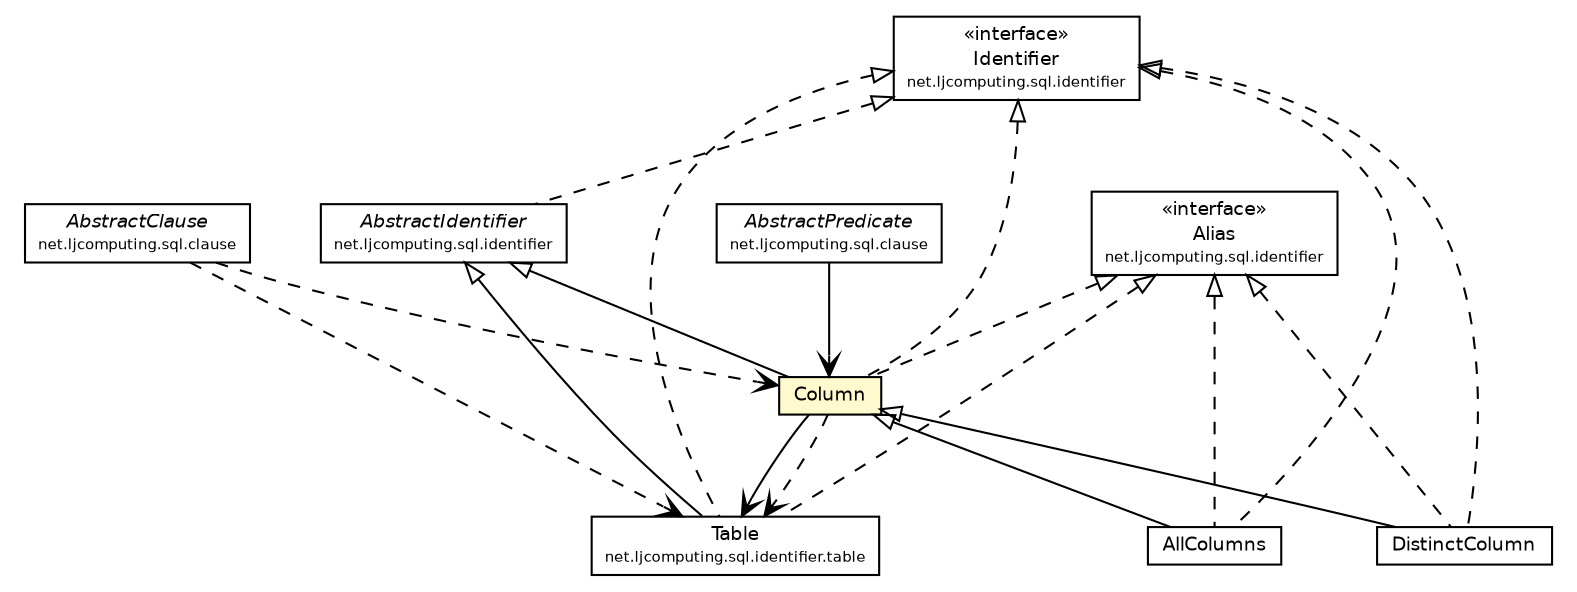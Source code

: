 #!/usr/local/bin/dot
#
# Class diagram 
# Generated by UMLGraph version R5_6 (http://www.umlgraph.org/)
#

digraph G {
	edge [fontname="Helvetica",fontsize=10,labelfontname="Helvetica",labelfontsize=10];
	node [fontname="Helvetica",fontsize=10,shape=plaintext];
	nodesep=0.25;
	ranksep=0.5;
	// net.ljcomputing.sql.clause.AbstractPredicate
	c528 [label=<<table title="net.ljcomputing.sql.clause.AbstractPredicate" border="0" cellborder="1" cellspacing="0" cellpadding="2" port="p" href="../../clause/AbstractPredicate.html">
		<tr><td><table border="0" cellspacing="0" cellpadding="1">
<tr><td align="center" balign="center"><font face="Helvetica-Oblique"> AbstractPredicate </font></td></tr>
<tr><td align="center" balign="center"><font point-size="7.0"> net.ljcomputing.sql.clause </font></td></tr>
		</table></td></tr>
		</table>>, URL="../../clause/AbstractPredicate.html", fontname="Helvetica", fontcolor="black", fontsize=9.0];
	// net.ljcomputing.sql.clause.AbstractClause
	c529 [label=<<table title="net.ljcomputing.sql.clause.AbstractClause" border="0" cellborder="1" cellspacing="0" cellpadding="2" port="p" href="../../clause/AbstractClause.html">
		<tr><td><table border="0" cellspacing="0" cellpadding="1">
<tr><td align="center" balign="center"><font face="Helvetica-Oblique"> AbstractClause </font></td></tr>
<tr><td align="center" balign="center"><font point-size="7.0"> net.ljcomputing.sql.clause </font></td></tr>
		</table></td></tr>
		</table>>, URL="../../clause/AbstractClause.html", fontname="Helvetica", fontcolor="black", fontsize=9.0];
	// net.ljcomputing.sql.identifier.table.Table
	c546 [label=<<table title="net.ljcomputing.sql.identifier.table.Table" border="0" cellborder="1" cellspacing="0" cellpadding="2" port="p" href="../table/Table.html">
		<tr><td><table border="0" cellspacing="0" cellpadding="1">
<tr><td align="center" balign="center"> Table </td></tr>
<tr><td align="center" balign="center"><font point-size="7.0"> net.ljcomputing.sql.identifier.table </font></td></tr>
		</table></td></tr>
		</table>>, URL="../table/Table.html", fontname="Helvetica", fontcolor="black", fontsize=9.0];
	// net.ljcomputing.sql.identifier.AbstractIdentifier
	c547 [label=<<table title="net.ljcomputing.sql.identifier.AbstractIdentifier" border="0" cellborder="1" cellspacing="0" cellpadding="2" port="p" href="../AbstractIdentifier.html">
		<tr><td><table border="0" cellspacing="0" cellpadding="1">
<tr><td align="center" balign="center"><font face="Helvetica-Oblique"> AbstractIdentifier </font></td></tr>
<tr><td align="center" balign="center"><font point-size="7.0"> net.ljcomputing.sql.identifier </font></td></tr>
		</table></td></tr>
		</table>>, URL="../AbstractIdentifier.html", fontname="Helvetica", fontcolor="black", fontsize=9.0];
	// net.ljcomputing.sql.identifier.Identifier
	c548 [label=<<table title="net.ljcomputing.sql.identifier.Identifier" border="0" cellborder="1" cellspacing="0" cellpadding="2" port="p" href="../Identifier.html">
		<tr><td><table border="0" cellspacing="0" cellpadding="1">
<tr><td align="center" balign="center"> &#171;interface&#187; </td></tr>
<tr><td align="center" balign="center"> Identifier </td></tr>
<tr><td align="center" balign="center"><font point-size="7.0"> net.ljcomputing.sql.identifier </font></td></tr>
		</table></td></tr>
		</table>>, URL="../Identifier.html", fontname="Helvetica", fontcolor="black", fontsize=9.0];
	// net.ljcomputing.sql.identifier.Alias
	c549 [label=<<table title="net.ljcomputing.sql.identifier.Alias" border="0" cellborder="1" cellspacing="0" cellpadding="2" port="p" href="../Alias.html">
		<tr><td><table border="0" cellspacing="0" cellpadding="1">
<tr><td align="center" balign="center"> &#171;interface&#187; </td></tr>
<tr><td align="center" balign="center"> Alias </td></tr>
<tr><td align="center" balign="center"><font point-size="7.0"> net.ljcomputing.sql.identifier </font></td></tr>
		</table></td></tr>
		</table>>, URL="../Alias.html", fontname="Helvetica", fontcolor="black", fontsize=9.0];
	// net.ljcomputing.sql.identifier.column.AllColumns
	c550 [label=<<table title="net.ljcomputing.sql.identifier.column.AllColumns" border="0" cellborder="1" cellspacing="0" cellpadding="2" port="p" href="./AllColumns.html">
		<tr><td><table border="0" cellspacing="0" cellpadding="1">
<tr><td align="center" balign="center"> AllColumns </td></tr>
		</table></td></tr>
		</table>>, URL="./AllColumns.html", fontname="Helvetica", fontcolor="black", fontsize=9.0];
	// net.ljcomputing.sql.identifier.column.Column
	c551 [label=<<table title="net.ljcomputing.sql.identifier.column.Column" border="0" cellborder="1" cellspacing="0" cellpadding="2" port="p" bgcolor="lemonChiffon" href="./Column.html">
		<tr><td><table border="0" cellspacing="0" cellpadding="1">
<tr><td align="center" balign="center"> Column </td></tr>
		</table></td></tr>
		</table>>, URL="./Column.html", fontname="Helvetica", fontcolor="black", fontsize=9.0];
	// net.ljcomputing.sql.identifier.column.DistinctColumn
	c552 [label=<<table title="net.ljcomputing.sql.identifier.column.DistinctColumn" border="0" cellborder="1" cellspacing="0" cellpadding="2" port="p" href="./DistinctColumn.html">
		<tr><td><table border="0" cellspacing="0" cellpadding="1">
<tr><td align="center" balign="center"> DistinctColumn </td></tr>
		</table></td></tr>
		</table>>, URL="./DistinctColumn.html", fontname="Helvetica", fontcolor="black", fontsize=9.0];
	//net.ljcomputing.sql.identifier.table.Table extends net.ljcomputing.sql.identifier.AbstractIdentifier
	c547:p -> c546:p [dir=back,arrowtail=empty];
	//net.ljcomputing.sql.identifier.table.Table implements net.ljcomputing.sql.identifier.Identifier
	c548:p -> c546:p [dir=back,arrowtail=empty,style=dashed];
	//net.ljcomputing.sql.identifier.table.Table implements net.ljcomputing.sql.identifier.Alias
	c549:p -> c546:p [dir=back,arrowtail=empty,style=dashed];
	//net.ljcomputing.sql.identifier.AbstractIdentifier implements net.ljcomputing.sql.identifier.Identifier
	c548:p -> c547:p [dir=back,arrowtail=empty,style=dashed];
	//net.ljcomputing.sql.identifier.column.AllColumns extends net.ljcomputing.sql.identifier.column.Column
	c551:p -> c550:p [dir=back,arrowtail=empty];
	//net.ljcomputing.sql.identifier.column.AllColumns implements net.ljcomputing.sql.identifier.Identifier
	c548:p -> c550:p [dir=back,arrowtail=empty,style=dashed];
	//net.ljcomputing.sql.identifier.column.AllColumns implements net.ljcomputing.sql.identifier.Alias
	c549:p -> c550:p [dir=back,arrowtail=empty,style=dashed];
	//net.ljcomputing.sql.identifier.column.Column extends net.ljcomputing.sql.identifier.AbstractIdentifier
	c547:p -> c551:p [dir=back,arrowtail=empty];
	//net.ljcomputing.sql.identifier.column.Column implements net.ljcomputing.sql.identifier.Identifier
	c548:p -> c551:p [dir=back,arrowtail=empty,style=dashed];
	//net.ljcomputing.sql.identifier.column.Column implements net.ljcomputing.sql.identifier.Alias
	c549:p -> c551:p [dir=back,arrowtail=empty,style=dashed];
	//net.ljcomputing.sql.identifier.column.DistinctColumn extends net.ljcomputing.sql.identifier.column.Column
	c551:p -> c552:p [dir=back,arrowtail=empty];
	//net.ljcomputing.sql.identifier.column.DistinctColumn implements net.ljcomputing.sql.identifier.Identifier
	c548:p -> c552:p [dir=back,arrowtail=empty,style=dashed];
	//net.ljcomputing.sql.identifier.column.DistinctColumn implements net.ljcomputing.sql.identifier.Alias
	c549:p -> c552:p [dir=back,arrowtail=empty,style=dashed];
	// net.ljcomputing.sql.clause.AbstractPredicate NAVASSOC net.ljcomputing.sql.identifier.column.Column
	c528:p -> c551:p [taillabel="", label="", headlabel="", fontname="Helvetica", fontcolor="black", fontsize=10.0, color="black", arrowhead=open];
	// net.ljcomputing.sql.identifier.column.Column NAVASSOC net.ljcomputing.sql.identifier.table.Table
	c551:p -> c546:p [taillabel="", label="", headlabel="", fontname="Helvetica", fontcolor="black", fontsize=10.0, color="black", arrowhead=open];
	// net.ljcomputing.sql.clause.AbstractClause DEPEND net.ljcomputing.sql.identifier.table.Table
	c529:p -> c546:p [taillabel="", label="", headlabel="", fontname="Helvetica", fontcolor="black", fontsize=10.0, color="black", arrowhead=open, style=dashed];
	// net.ljcomputing.sql.clause.AbstractClause DEPEND net.ljcomputing.sql.identifier.column.Column
	c529:p -> c551:p [taillabel="", label="", headlabel="", fontname="Helvetica", fontcolor="black", fontsize=10.0, color="black", arrowhead=open, style=dashed];
	// net.ljcomputing.sql.identifier.column.Column DEPEND net.ljcomputing.sql.identifier.table.Table
	c551:p -> c546:p [taillabel="", label="", headlabel="", fontname="Helvetica", fontcolor="black", fontsize=10.0, color="black", arrowhead=open, style=dashed];
}

